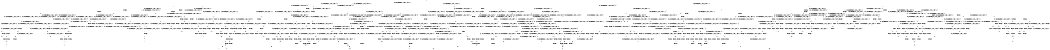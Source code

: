 digraph BCG {
size = "7, 10.5";
center = TRUE;
node [shape = circle];
0 [peripheries = 2];
0 -> 1 [label = "EX !0 !ATOMIC_EXCH_BRANCH (1, +1, TRUE, +0, 3, TRUE) !{0, 1, 2}"];
0 -> 2 [label = "EX !2 !ATOMIC_EXCH_BRANCH (1, +0, TRUE, +0, 1, TRUE) !{0, 1, 2}"];
0 -> 3 [label = "EX !1 !ATOMIC_EXCH_BRANCH (1, +1, TRUE, +1, 1, FALSE) !{0, 1, 2}"];
0 -> 4 [label = "EX !0 !ATOMIC_EXCH_BRANCH (1, +1, TRUE, +0, 3, TRUE) !{0, 1, 2}"];
1 -> 5 [label = "EX !2 !ATOMIC_EXCH_BRANCH (1, +0, TRUE, +0, 1, FALSE) !{0, 1, 2}"];
1 -> 6 [label = "EX !1 !ATOMIC_EXCH_BRANCH (1, +1, TRUE, +1, 1, TRUE) !{0, 1, 2}"];
1 -> 7 [label = "TERMINATE !0"];
2 -> 2 [label = "EX !2 !ATOMIC_EXCH_BRANCH (1, +0, TRUE, +0, 1, TRUE) !{0, 1, 2}"];
2 -> 8 [label = "EX !0 !ATOMIC_EXCH_BRANCH (1, +1, TRUE, +0, 3, TRUE) !{0, 1, 2}"];
2 -> 9 [label = "EX !1 !ATOMIC_EXCH_BRANCH (1, +1, TRUE, +1, 1, FALSE) !{0, 1, 2}"];
2 -> 10 [label = "EX !0 !ATOMIC_EXCH_BRANCH (1, +1, TRUE, +0, 3, TRUE) !{0, 1, 2}"];
3 -> 11 [label = "EX !0 !ATOMIC_EXCH_BRANCH (1, +1, TRUE, +0, 3, FALSE) !{0, 1, 2}"];
3 -> 12 [label = "EX !2 !ATOMIC_EXCH_BRANCH (1, +0, TRUE, +0, 1, FALSE) !{0, 1, 2}"];
3 -> 13 [label = "TERMINATE !1"];
3 -> 14 [label = "EX !0 !ATOMIC_EXCH_BRANCH (1, +1, TRUE, +0, 3, FALSE) !{0, 1, 2}"];
4 -> 15 [label = "EX !1 !ATOMIC_EXCH_BRANCH (1, +1, TRUE, +1, 1, TRUE) !{0, 1, 2}"];
4 -> 16 [label = "EX !2 !ATOMIC_EXCH_BRANCH (1, +0, TRUE, +0, 1, FALSE) !{0, 1, 2}"];
4 -> 17 [label = "EX !1 !ATOMIC_EXCH_BRANCH (1, +1, TRUE, +1, 1, TRUE) !{0, 1, 2}"];
4 -> 18 [label = "TERMINATE !0"];
5 -> 19 [label = "EX !1 !ATOMIC_EXCH_BRANCH (1, +1, TRUE, +1, 1, FALSE) !{0, 1, 2}"];
5 -> 20 [label = "TERMINATE !0"];
5 -> 21 [label = "TERMINATE !2"];
6 -> 6 [label = "EX !1 !ATOMIC_EXCH_BRANCH (1, +1, TRUE, +1, 1, TRUE) !{0, 1, 2}"];
6 -> 22 [label = "EX !2 !ATOMIC_EXCH_BRANCH (1, +0, TRUE, +0, 1, FALSE) !{0, 1, 2}"];
6 -> 23 [label = "TERMINATE !0"];
7 -> 24 [label = "EX !2 !ATOMIC_EXCH_BRANCH (1, +0, TRUE, +0, 1, FALSE) !{1, 2}"];
7 -> 25 [label = "EX !1 !ATOMIC_EXCH_BRANCH (1, +1, TRUE, +1, 1, TRUE) !{1, 2}"];
7 -> 26 [label = "EX !1 !ATOMIC_EXCH_BRANCH (1, +1, TRUE, +1, 1, TRUE) !{1, 2}"];
8 -> 5 [label = "EX !2 !ATOMIC_EXCH_BRANCH (1, +0, TRUE, +0, 1, FALSE) !{0, 1, 2}"];
8 -> 27 [label = "EX !1 !ATOMIC_EXCH_BRANCH (1, +1, TRUE, +1, 1, TRUE) !{0, 1, 2}"];
8 -> 28 [label = "TERMINATE !0"];
9 -> 12 [label = "EX !2 !ATOMIC_EXCH_BRANCH (1, +0, TRUE, +0, 1, FALSE) !{0, 1, 2}"];
9 -> 29 [label = "EX !0 !ATOMIC_EXCH_BRANCH (1, +1, TRUE, +0, 3, FALSE) !{0, 1, 2}"];
9 -> 30 [label = "TERMINATE !1"];
9 -> 31 [label = "EX !0 !ATOMIC_EXCH_BRANCH (1, +1, TRUE, +0, 3, FALSE) !{0, 1, 2}"];
10 -> 32 [label = "EX !1 !ATOMIC_EXCH_BRANCH (1, +1, TRUE, +1, 1, TRUE) !{0, 1, 2}"];
10 -> 16 [label = "EX !2 !ATOMIC_EXCH_BRANCH (1, +0, TRUE, +0, 1, FALSE) !{0, 1, 2}"];
10 -> 33 [label = "EX !1 !ATOMIC_EXCH_BRANCH (1, +1, TRUE, +1, 1, TRUE) !{0, 1, 2}"];
10 -> 34 [label = "TERMINATE !0"];
11 -> 35 [label = "EX !0 !ATOMIC_EXCH_BRANCH (1, +0, TRUE, +1, 1, TRUE) !{0, 1, 2}"];
11 -> 36 [label = "EX !2 !ATOMIC_EXCH_BRANCH (1, +0, TRUE, +0, 1, FALSE) !{0, 1, 2}"];
11 -> 37 [label = "TERMINATE !1"];
11 -> 38 [label = "EX !0 !ATOMIC_EXCH_BRANCH (1, +0, TRUE, +1, 1, TRUE) !{0, 1, 2}"];
12 -> 19 [label = "EX !0 !ATOMIC_EXCH_BRANCH (1, +1, TRUE, +0, 3, TRUE) !{0, 1, 2}"];
12 -> 39 [label = "TERMINATE !2"];
12 -> 40 [label = "TERMINATE !1"];
12 -> 41 [label = "EX !0 !ATOMIC_EXCH_BRANCH (1, +1, TRUE, +0, 3, TRUE) !{0, 1, 2}"];
13 -> 42 [label = "EX !0 !ATOMIC_EXCH_BRANCH (1, +1, TRUE, +0, 3, FALSE) !{0, 2}"];
13 -> 43 [label = "EX !2 !ATOMIC_EXCH_BRANCH (1, +0, TRUE, +0, 1, FALSE) !{0, 2}"];
13 -> 44 [label = "EX !0 !ATOMIC_EXCH_BRANCH (1, +1, TRUE, +0, 3, FALSE) !{0, 2}"];
14 -> 38 [label = "EX !0 !ATOMIC_EXCH_BRANCH (1, +0, TRUE, +1, 1, TRUE) !{0, 1, 2}"];
14 -> 45 [label = "EX !2 !ATOMIC_EXCH_BRANCH (1, +0, TRUE, +0, 1, FALSE) !{0, 1, 2}"];
14 -> 46 [label = "TERMINATE !1"];
15 -> 47 [label = "EX !2 !ATOMIC_EXCH_BRANCH (1, +0, TRUE, +0, 1, FALSE) !{0, 1, 2}"];
15 -> 15 [label = "EX !1 !ATOMIC_EXCH_BRANCH (1, +1, TRUE, +1, 1, TRUE) !{0, 1, 2}"];
15 -> 48 [label = "EX !2 !ATOMIC_EXCH_BRANCH (1, +0, TRUE, +0, 1, FALSE) !{0, 1, 2}"];
15 -> 49 [label = "TERMINATE !0"];
16 -> 50 [label = "EX !1 !ATOMIC_EXCH_BRANCH (1, +1, TRUE, +1, 1, FALSE) !{0, 1, 2}"];
16 -> 41 [label = "EX !1 !ATOMIC_EXCH_BRANCH (1, +1, TRUE, +1, 1, FALSE) !{0, 1, 2}"];
16 -> 51 [label = "TERMINATE !0"];
16 -> 52 [label = "TERMINATE !2"];
17 -> 15 [label = "EX !1 !ATOMIC_EXCH_BRANCH (1, +1, TRUE, +1, 1, TRUE) !{0, 1, 2}"];
17 -> 17 [label = "EX !1 !ATOMIC_EXCH_BRANCH (1, +1, TRUE, +1, 1, TRUE) !{0, 1, 2}"];
17 -> 53 [label = "EX !2 !ATOMIC_EXCH_BRANCH (1, +0, TRUE, +0, 1, FALSE) !{0, 1, 2}"];
17 -> 54 [label = "TERMINATE !0"];
18 -> 55 [label = "EX !2 !ATOMIC_EXCH_BRANCH (1, +0, TRUE, +0, 1, FALSE) !{1, 2}"];
18 -> 56 [label = "EX !1 !ATOMIC_EXCH_BRANCH (1, +1, TRUE, +1, 1, TRUE) !{1, 2}"];
19 -> 57 [label = "TERMINATE !0"];
19 -> 58 [label = "TERMINATE !2"];
19 -> 59 [label = "TERMINATE !1"];
20 -> 60 [label = "EX !1 !ATOMIC_EXCH_BRANCH (1, +1, TRUE, +1, 1, FALSE) !{1, 2}"];
20 -> 61 [label = "TERMINATE !2"];
20 -> 62 [label = "EX !1 !ATOMIC_EXCH_BRANCH (1, +1, TRUE, +1, 1, FALSE) !{1, 2}"];
21 -> 63 [label = "EX !1 !ATOMIC_EXCH_BRANCH (1, +1, TRUE, +1, 1, FALSE) !{0, 1}"];
21 -> 61 [label = "TERMINATE !0"];
22 -> 19 [label = "EX !1 !ATOMIC_EXCH_BRANCH (1, +1, TRUE, +1, 1, FALSE) !{0, 1, 2}"];
22 -> 64 [label = "TERMINATE !0"];
22 -> 65 [label = "TERMINATE !2"];
23 -> 25 [label = "EX !1 !ATOMIC_EXCH_BRANCH (1, +1, TRUE, +1, 1, TRUE) !{1, 2}"];
23 -> 66 [label = "EX !2 !ATOMIC_EXCH_BRANCH (1, +0, TRUE, +0, 1, FALSE) !{1, 2}"];
23 -> 26 [label = "EX !1 !ATOMIC_EXCH_BRANCH (1, +1, TRUE, +1, 1, TRUE) !{1, 2}"];
24 -> 60 [label = "EX !1 !ATOMIC_EXCH_BRANCH (1, +1, TRUE, +1, 1, FALSE) !{1, 2}"];
24 -> 61 [label = "TERMINATE !2"];
24 -> 62 [label = "EX !1 !ATOMIC_EXCH_BRANCH (1, +1, TRUE, +1, 1, FALSE) !{1, 2}"];
25 -> 25 [label = "EX !1 !ATOMIC_EXCH_BRANCH (1, +1, TRUE, +1, 1, TRUE) !{1, 2}"];
25 -> 66 [label = "EX !2 !ATOMIC_EXCH_BRANCH (1, +0, TRUE, +0, 1, FALSE) !{1, 2}"];
25 -> 26 [label = "EX !1 !ATOMIC_EXCH_BRANCH (1, +1, TRUE, +1, 1, TRUE) !{1, 2}"];
26 -> 67 [label = "EX !2 !ATOMIC_EXCH_BRANCH (1, +0, TRUE, +0, 1, FALSE) !{1, 2}"];
26 -> 26 [label = "EX !1 !ATOMIC_EXCH_BRANCH (1, +1, TRUE, +1, 1, TRUE) !{1, 2}"];
26 -> 68 [label = "EX !2 !ATOMIC_EXCH_BRANCH (1, +0, TRUE, +0, 1, FALSE) !{1, 2}"];
27 -> 27 [label = "EX !1 !ATOMIC_EXCH_BRANCH (1, +1, TRUE, +1, 1, TRUE) !{0, 1, 2}"];
27 -> 22 [label = "EX !2 !ATOMIC_EXCH_BRANCH (1, +0, TRUE, +0, 1, FALSE) !{0, 1, 2}"];
27 -> 69 [label = "TERMINATE !0"];
28 -> 24 [label = "EX !2 !ATOMIC_EXCH_BRANCH (1, +0, TRUE, +0, 1, FALSE) !{1, 2}"];
28 -> 70 [label = "EX !1 !ATOMIC_EXCH_BRANCH (1, +1, TRUE, +1, 1, TRUE) !{1, 2}"];
28 -> 71 [label = "EX !1 !ATOMIC_EXCH_BRANCH (1, +1, TRUE, +1, 1, TRUE) !{1, 2}"];
29 -> 72 [label = "EX !0 !ATOMIC_EXCH_BRANCH (1, +0, TRUE, +1, 1, TRUE) !{0, 1, 2}"];
29 -> 36 [label = "EX !2 !ATOMIC_EXCH_BRANCH (1, +0, TRUE, +0, 1, FALSE) !{0, 1, 2}"];
29 -> 73 [label = "TERMINATE !1"];
29 -> 74 [label = "EX !0 !ATOMIC_EXCH_BRANCH (1, +0, TRUE, +1, 1, TRUE) !{0, 1, 2}"];
30 -> 43 [label = "EX !2 !ATOMIC_EXCH_BRANCH (1, +0, TRUE, +0, 1, FALSE) !{0, 2}"];
30 -> 75 [label = "EX !0 !ATOMIC_EXCH_BRANCH (1, +1, TRUE, +0, 3, FALSE) !{0, 2}"];
30 -> 76 [label = "EX !0 !ATOMIC_EXCH_BRANCH (1, +1, TRUE, +0, 3, FALSE) !{0, 2}"];
31 -> 74 [label = "EX !0 !ATOMIC_EXCH_BRANCH (1, +0, TRUE, +1, 1, TRUE) !{0, 1, 2}"];
31 -> 45 [label = "EX !2 !ATOMIC_EXCH_BRANCH (1, +0, TRUE, +0, 1, FALSE) !{0, 1, 2}"];
31 -> 77 [label = "TERMINATE !1"];
32 -> 47 [label = "EX !2 !ATOMIC_EXCH_BRANCH (1, +0, TRUE, +0, 1, FALSE) !{0, 1, 2}"];
32 -> 32 [label = "EX !1 !ATOMIC_EXCH_BRANCH (1, +1, TRUE, +1, 1, TRUE) !{0, 1, 2}"];
32 -> 48 [label = "EX !2 !ATOMIC_EXCH_BRANCH (1, +0, TRUE, +0, 1, FALSE) !{0, 1, 2}"];
32 -> 78 [label = "TERMINATE !0"];
33 -> 32 [label = "EX !1 !ATOMIC_EXCH_BRANCH (1, +1, TRUE, +1, 1, TRUE) !{0, 1, 2}"];
33 -> 33 [label = "EX !1 !ATOMIC_EXCH_BRANCH (1, +1, TRUE, +1, 1, TRUE) !{0, 1, 2}"];
33 -> 53 [label = "EX !2 !ATOMIC_EXCH_BRANCH (1, +0, TRUE, +0, 1, FALSE) !{0, 1, 2}"];
33 -> 79 [label = "TERMINATE !0"];
34 -> 55 [label = "EX !2 !ATOMIC_EXCH_BRANCH (1, +0, TRUE, +0, 1, FALSE) !{1, 2}"];
34 -> 80 [label = "EX !1 !ATOMIC_EXCH_BRANCH (1, +1, TRUE, +1, 1, TRUE) !{1, 2}"];
35 -> 81 [label = "EX !0 !ATOMIC_EXCH_BRANCH (1, +1, TRUE, +0, 3, TRUE) !{0, 1, 2}"];
35 -> 82 [label = "EX !2 !ATOMIC_EXCH_BRANCH (1, +0, TRUE, +0, 1, TRUE) !{0, 1, 2}"];
35 -> 83 [label = "TERMINATE !1"];
35 -> 84 [label = "EX !0 !ATOMIC_EXCH_BRANCH (1, +1, TRUE, +0, 3, TRUE) !{0, 1, 2}"];
36 -> 85 [label = "EX !0 !ATOMIC_EXCH_BRANCH (1, +0, TRUE, +1, 1, FALSE) !{0, 1, 2}"];
36 -> 86 [label = "TERMINATE !2"];
36 -> 87 [label = "TERMINATE !1"];
36 -> 88 [label = "EX !0 !ATOMIC_EXCH_BRANCH (1, +0, TRUE, +1, 1, FALSE) !{0, 1, 2}"];
37 -> 89 [label = "EX !0 !ATOMIC_EXCH_BRANCH (1, +0, TRUE, +1, 1, TRUE) !{0, 2}"];
37 -> 90 [label = "EX !2 !ATOMIC_EXCH_BRANCH (1, +0, TRUE, +0, 1, FALSE) !{0, 2}"];
37 -> 91 [label = "EX !0 !ATOMIC_EXCH_BRANCH (1, +0, TRUE, +1, 1, TRUE) !{0, 2}"];
38 -> 84 [label = "EX !0 !ATOMIC_EXCH_BRANCH (1, +1, TRUE, +0, 3, TRUE) !{0, 1, 2}"];
38 -> 92 [label = "EX !2 !ATOMIC_EXCH_BRANCH (1, +0, TRUE, +0, 1, TRUE) !{0, 1, 2}"];
38 -> 93 [label = "TERMINATE !1"];
39 -> 63 [label = "EX !0 !ATOMIC_EXCH_BRANCH (1, +1, TRUE, +0, 3, TRUE) !{0, 1}"];
39 -> 94 [label = "TERMINATE !1"];
39 -> 95 [label = "EX !0 !ATOMIC_EXCH_BRANCH (1, +1, TRUE, +0, 3, TRUE) !{0, 1}"];
40 -> 96 [label = "EX !0 !ATOMIC_EXCH_BRANCH (1, +1, TRUE, +0, 3, TRUE) !{0, 2}"];
40 -> 94 [label = "TERMINATE !2"];
40 -> 97 [label = "EX !0 !ATOMIC_EXCH_BRANCH (1, +1, TRUE, +0, 3, TRUE) !{0, 2}"];
41 -> 98 [label = "TERMINATE !0"];
41 -> 99 [label = "TERMINATE !2"];
41 -> 100 [label = "TERMINATE !1"];
42 -> 89 [label = "EX !0 !ATOMIC_EXCH_BRANCH (1, +0, TRUE, +1, 1, TRUE) !{0, 2}"];
42 -> 90 [label = "EX !2 !ATOMIC_EXCH_BRANCH (1, +0, TRUE, +0, 1, FALSE) !{0, 2}"];
42 -> 91 [label = "EX !0 !ATOMIC_EXCH_BRANCH (1, +0, TRUE, +1, 1, TRUE) !{0, 2}"];
43 -> 96 [label = "EX !0 !ATOMIC_EXCH_BRANCH (1, +1, TRUE, +0, 3, TRUE) !{0, 2}"];
43 -> 94 [label = "TERMINATE !2"];
43 -> 97 [label = "EX !0 !ATOMIC_EXCH_BRANCH (1, +1, TRUE, +0, 3, TRUE) !{0, 2}"];
44 -> 101 [label = "EX !2 !ATOMIC_EXCH_BRANCH (1, +0, TRUE, +0, 1, FALSE) !{0, 2}"];
44 -> 91 [label = "EX !0 !ATOMIC_EXCH_BRANCH (1, +0, TRUE, +1, 1, TRUE) !{0, 2}"];
44 -> 102 [label = "EX !2 !ATOMIC_EXCH_BRANCH (1, +0, TRUE, +0, 1, FALSE) !{0, 2}"];
45 -> 88 [label = "EX !0 !ATOMIC_EXCH_BRANCH (1, +0, TRUE, +1, 1, FALSE) !{0, 1, 2}"];
45 -> 103 [label = "TERMINATE !2"];
45 -> 104 [label = "TERMINATE !1"];
46 -> 105 [label = "EX !0 !ATOMIC_EXCH_BRANCH (1, +0, TRUE, +1, 1, TRUE) !{0, 2}"];
46 -> 106 [label = "EX !2 !ATOMIC_EXCH_BRANCH (1, +0, TRUE, +0, 1, FALSE) !{0, 2}"];
47 -> 107 [label = "EX !1 !ATOMIC_EXCH_BRANCH (1, +1, TRUE, +1, 1, FALSE) !{0, 1, 2}"];
47 -> 108 [label = "TERMINATE !0"];
47 -> 109 [label = "TERMINATE !2"];
48 -> 50 [label = "EX !1 !ATOMIC_EXCH_BRANCH (1, +1, TRUE, +1, 1, FALSE) !{0, 1, 2}"];
48 -> 110 [label = "TERMINATE !0"];
48 -> 111 [label = "TERMINATE !2"];
49 -> 112 [label = "EX !1 !ATOMIC_EXCH_BRANCH (1, +1, TRUE, +1, 1, TRUE) !{1, 2}"];
49 -> 113 [label = "EX !2 !ATOMIC_EXCH_BRANCH (1, +0, TRUE, +0, 1, FALSE) !{1, 2}"];
50 -> 114 [label = "TERMINATE !0"];
50 -> 115 [label = "TERMINATE !2"];
50 -> 116 [label = "TERMINATE !1"];
51 -> 117 [label = "EX !1 !ATOMIC_EXCH_BRANCH (1, +1, TRUE, +1, 1, FALSE) !{1, 2}"];
51 -> 118 [label = "TERMINATE !2"];
52 -> 119 [label = "EX !1 !ATOMIC_EXCH_BRANCH (1, +1, TRUE, +1, 1, FALSE) !{0, 1}"];
52 -> 118 [label = "TERMINATE !0"];
53 -> 50 [label = "EX !1 !ATOMIC_EXCH_BRANCH (1, +1, TRUE, +1, 1, FALSE) !{0, 1, 2}"];
53 -> 41 [label = "EX !1 !ATOMIC_EXCH_BRANCH (1, +1, TRUE, +1, 1, FALSE) !{0, 1, 2}"];
53 -> 120 [label = "TERMINATE !0"];
53 -> 121 [label = "TERMINATE !2"];
54 -> 56 [label = "EX !1 !ATOMIC_EXCH_BRANCH (1, +1, TRUE, +1, 1, TRUE) !{1, 2}"];
54 -> 122 [label = "EX !2 !ATOMIC_EXCH_BRANCH (1, +0, TRUE, +0, 1, FALSE) !{1, 2}"];
55 -> 117 [label = "EX !1 !ATOMIC_EXCH_BRANCH (1, +1, TRUE, +1, 1, FALSE) !{1, 2}"];
55 -> 118 [label = "TERMINATE !2"];
56 -> 56 [label = "EX !1 !ATOMIC_EXCH_BRANCH (1, +1, TRUE, +1, 1, TRUE) !{1, 2}"];
56 -> 122 [label = "EX !2 !ATOMIC_EXCH_BRANCH (1, +0, TRUE, +0, 1, FALSE) !{1, 2}"];
57 -> 123 [label = "TERMINATE !2"];
57 -> 124 [label = "TERMINATE !1"];
58 -> 123 [label = "TERMINATE !0"];
58 -> 125 [label = "TERMINATE !1"];
59 -> 124 [label = "TERMINATE !0"];
59 -> 125 [label = "TERMINATE !2"];
60 -> 123 [label = "TERMINATE !2"];
60 -> 124 [label = "TERMINATE !1"];
61 -> 126 [label = "EX !1 !ATOMIC_EXCH_BRANCH (1, +1, TRUE, +1, 1, FALSE) !{1}"];
61 -> 127 [label = "EX !1 !ATOMIC_EXCH_BRANCH (1, +1, TRUE, +1, 1, FALSE) !{1}"];
62 -> 128 [label = "TERMINATE !2"];
62 -> 129 [label = "TERMINATE !1"];
63 -> 123 [label = "TERMINATE !0"];
63 -> 125 [label = "TERMINATE !1"];
64 -> 60 [label = "EX !1 !ATOMIC_EXCH_BRANCH (1, +1, TRUE, +1, 1, FALSE) !{1, 2}"];
64 -> 130 [label = "TERMINATE !2"];
64 -> 62 [label = "EX !1 !ATOMIC_EXCH_BRANCH (1, +1, TRUE, +1, 1, FALSE) !{1, 2}"];
65 -> 63 [label = "EX !1 !ATOMIC_EXCH_BRANCH (1, +1, TRUE, +1, 1, FALSE) !{0, 1}"];
65 -> 130 [label = "TERMINATE !0"];
66 -> 60 [label = "EX !1 !ATOMIC_EXCH_BRANCH (1, +1, TRUE, +1, 1, FALSE) !{1, 2}"];
66 -> 130 [label = "TERMINATE !2"];
66 -> 62 [label = "EX !1 !ATOMIC_EXCH_BRANCH (1, +1, TRUE, +1, 1, FALSE) !{1, 2}"];
67 -> 131 [label = "EX !1 !ATOMIC_EXCH_BRANCH (1, +1, TRUE, +1, 1, FALSE) !{1, 2}"];
67 -> 132 [label = "TERMINATE !2"];
67 -> 62 [label = "EX !1 !ATOMIC_EXCH_BRANCH (1, +1, TRUE, +1, 1, FALSE) !{1, 2}"];
68 -> 62 [label = "EX !1 !ATOMIC_EXCH_BRANCH (1, +1, TRUE, +1, 1, FALSE) !{1, 2}"];
68 -> 133 [label = "TERMINATE !2"];
69 -> 70 [label = "EX !1 !ATOMIC_EXCH_BRANCH (1, +1, TRUE, +1, 1, TRUE) !{1, 2}"];
69 -> 66 [label = "EX !2 !ATOMIC_EXCH_BRANCH (1, +0, TRUE, +0, 1, FALSE) !{1, 2}"];
69 -> 71 [label = "EX !1 !ATOMIC_EXCH_BRANCH (1, +1, TRUE, +1, 1, TRUE) !{1, 2}"];
70 -> 70 [label = "EX !1 !ATOMIC_EXCH_BRANCH (1, +1, TRUE, +1, 1, TRUE) !{1, 2}"];
70 -> 66 [label = "EX !2 !ATOMIC_EXCH_BRANCH (1, +0, TRUE, +0, 1, FALSE) !{1, 2}"];
70 -> 71 [label = "EX !1 !ATOMIC_EXCH_BRANCH (1, +1, TRUE, +1, 1, TRUE) !{1, 2}"];
71 -> 67 [label = "EX !2 !ATOMIC_EXCH_BRANCH (1, +0, TRUE, +0, 1, FALSE) !{1, 2}"];
71 -> 71 [label = "EX !1 !ATOMIC_EXCH_BRANCH (1, +1, TRUE, +1, 1, TRUE) !{1, 2}"];
71 -> 68 [label = "EX !2 !ATOMIC_EXCH_BRANCH (1, +0, TRUE, +0, 1, FALSE) !{1, 2}"];
72 -> 134 [label = "EX !0 !ATOMIC_EXCH_BRANCH (1, +1, TRUE, +0, 3, TRUE) !{0, 1, 2}"];
72 -> 82 [label = "EX !2 !ATOMIC_EXCH_BRANCH (1, +0, TRUE, +0, 1, TRUE) !{0, 1, 2}"];
72 -> 135 [label = "TERMINATE !1"];
72 -> 136 [label = "EX !0 !ATOMIC_EXCH_BRANCH (1, +1, TRUE, +0, 3, TRUE) !{0, 1, 2}"];
73 -> 137 [label = "EX !0 !ATOMIC_EXCH_BRANCH (1, +0, TRUE, +1, 1, TRUE) !{0, 2}"];
73 -> 90 [label = "EX !2 !ATOMIC_EXCH_BRANCH (1, +0, TRUE, +0, 1, FALSE) !{0, 2}"];
73 -> 138 [label = "EX !0 !ATOMIC_EXCH_BRANCH (1, +0, TRUE, +1, 1, TRUE) !{0, 2}"];
74 -> 136 [label = "EX !0 !ATOMIC_EXCH_BRANCH (1, +1, TRUE, +0, 3, TRUE) !{0, 1, 2}"];
74 -> 92 [label = "EX !2 !ATOMIC_EXCH_BRANCH (1, +0, TRUE, +0, 1, TRUE) !{0, 1, 2}"];
74 -> 139 [label = "TERMINATE !1"];
75 -> 137 [label = "EX !0 !ATOMIC_EXCH_BRANCH (1, +0, TRUE, +1, 1, TRUE) !{0, 2}"];
75 -> 90 [label = "EX !2 !ATOMIC_EXCH_BRANCH (1, +0, TRUE, +0, 1, FALSE) !{0, 2}"];
75 -> 138 [label = "EX !0 !ATOMIC_EXCH_BRANCH (1, +0, TRUE, +1, 1, TRUE) !{0, 2}"];
76 -> 101 [label = "EX !2 !ATOMIC_EXCH_BRANCH (1, +0, TRUE, +0, 1, FALSE) !{0, 2}"];
76 -> 138 [label = "EX !0 !ATOMIC_EXCH_BRANCH (1, +0, TRUE, +1, 1, TRUE) !{0, 2}"];
76 -> 102 [label = "EX !2 !ATOMIC_EXCH_BRANCH (1, +0, TRUE, +0, 1, FALSE) !{0, 2}"];
77 -> 140 [label = "EX !0 !ATOMIC_EXCH_BRANCH (1, +0, TRUE, +1, 1, TRUE) !{0, 2}"];
77 -> 106 [label = "EX !2 !ATOMIC_EXCH_BRANCH (1, +0, TRUE, +0, 1, FALSE) !{0, 2}"];
78 -> 141 [label = "EX !1 !ATOMIC_EXCH_BRANCH (1, +1, TRUE, +1, 1, TRUE) !{1, 2}"];
78 -> 113 [label = "EX !2 !ATOMIC_EXCH_BRANCH (1, +0, TRUE, +0, 1, FALSE) !{1, 2}"];
79 -> 80 [label = "EX !1 !ATOMIC_EXCH_BRANCH (1, +1, TRUE, +1, 1, TRUE) !{1, 2}"];
79 -> 122 [label = "EX !2 !ATOMIC_EXCH_BRANCH (1, +0, TRUE, +0, 1, FALSE) !{1, 2}"];
80 -> 80 [label = "EX !1 !ATOMIC_EXCH_BRANCH (1, +1, TRUE, +1, 1, TRUE) !{1, 2}"];
80 -> 122 [label = "EX !2 !ATOMIC_EXCH_BRANCH (1, +0, TRUE, +0, 1, FALSE) !{1, 2}"];
81 -> 142 [label = "EX !2 !ATOMIC_EXCH_BRANCH (1, +0, TRUE, +0, 1, FALSE) !{0, 1, 2}"];
81 -> 143 [label = "TERMINATE !0"];
81 -> 144 [label = "TERMINATE !1"];
82 -> 134 [label = "EX !0 !ATOMIC_EXCH_BRANCH (1, +1, TRUE, +0, 3, TRUE) !{0, 1, 2}"];
82 -> 82 [label = "EX !2 !ATOMIC_EXCH_BRANCH (1, +0, TRUE, +0, 1, TRUE) !{0, 1, 2}"];
82 -> 135 [label = "TERMINATE !1"];
82 -> 136 [label = "EX !0 !ATOMIC_EXCH_BRANCH (1, +1, TRUE, +0, 3, TRUE) !{0, 1, 2}"];
83 -> 145 [label = "EX !0 !ATOMIC_EXCH_BRANCH (1, +1, TRUE, +0, 3, TRUE) !{0, 2}"];
83 -> 146 [label = "EX !2 !ATOMIC_EXCH_BRANCH (1, +0, TRUE, +0, 1, TRUE) !{0, 2}"];
83 -> 147 [label = "EX !0 !ATOMIC_EXCH_BRANCH (1, +1, TRUE, +0, 3, TRUE) !{0, 2}"];
84 -> 148 [label = "EX !2 !ATOMIC_EXCH_BRANCH (1, +0, TRUE, +0, 1, FALSE) !{0, 1, 2}"];
84 -> 149 [label = "TERMINATE !0"];
84 -> 150 [label = "TERMINATE !1"];
85 -> 151 [label = "TERMINATE !0"];
85 -> 152 [label = "TERMINATE !2"];
85 -> 153 [label = "TERMINATE !1"];
86 -> 154 [label = "EX !0 !ATOMIC_EXCH_BRANCH (1, +0, TRUE, +1, 1, FALSE) !{0, 1}"];
86 -> 155 [label = "TERMINATE !1"];
86 -> 156 [label = "EX !0 !ATOMIC_EXCH_BRANCH (1, +0, TRUE, +1, 1, FALSE) !{0, 1}"];
87 -> 157 [label = "EX !0 !ATOMIC_EXCH_BRANCH (1, +0, TRUE, +1, 1, FALSE) !{0, 2}"];
87 -> 155 [label = "TERMINATE !2"];
87 -> 158 [label = "EX !0 !ATOMIC_EXCH_BRANCH (1, +0, TRUE, +1, 1, FALSE) !{0, 2}"];
88 -> 159 [label = "TERMINATE !0"];
88 -> 160 [label = "TERMINATE !2"];
88 -> 161 [label = "TERMINATE !1"];
89 -> 145 [label = "EX !0 !ATOMIC_EXCH_BRANCH (1, +1, TRUE, +0, 3, TRUE) !{0, 2}"];
89 -> 146 [label = "EX !2 !ATOMIC_EXCH_BRANCH (1, +0, TRUE, +0, 1, TRUE) !{0, 2}"];
89 -> 147 [label = "EX !0 !ATOMIC_EXCH_BRANCH (1, +1, TRUE, +0, 3, TRUE) !{0, 2}"];
90 -> 157 [label = "EX !0 !ATOMIC_EXCH_BRANCH (1, +0, TRUE, +1, 1, FALSE) !{0, 2}"];
90 -> 155 [label = "TERMINATE !2"];
90 -> 158 [label = "EX !0 !ATOMIC_EXCH_BRANCH (1, +0, TRUE, +1, 1, FALSE) !{0, 2}"];
91 -> 162 [label = "EX !2 !ATOMIC_EXCH_BRANCH (1, +0, TRUE, +0, 1, TRUE) !{0, 2}"];
91 -> 147 [label = "EX !0 !ATOMIC_EXCH_BRANCH (1, +1, TRUE, +0, 3, TRUE) !{0, 2}"];
91 -> 163 [label = "EX !2 !ATOMIC_EXCH_BRANCH (1, +0, TRUE, +0, 1, TRUE) !{0, 2}"];
92 -> 136 [label = "EX !0 !ATOMIC_EXCH_BRANCH (1, +1, TRUE, +0, 3, TRUE) !{0, 1, 2}"];
92 -> 92 [label = "EX !2 !ATOMIC_EXCH_BRANCH (1, +0, TRUE, +0, 1, TRUE) !{0, 1, 2}"];
92 -> 139 [label = "TERMINATE !1"];
93 -> 164 [label = "EX !0 !ATOMIC_EXCH_BRANCH (1, +1, TRUE, +0, 3, TRUE) !{0, 2}"];
93 -> 165 [label = "EX !2 !ATOMIC_EXCH_BRANCH (1, +0, TRUE, +0, 1, TRUE) !{0, 2}"];
94 -> 166 [label = "EX !0 !ATOMIC_EXCH_BRANCH (1, +1, TRUE, +0, 3, TRUE) !{0}"];
94 -> 167 [label = "EX !0 !ATOMIC_EXCH_BRANCH (1, +1, TRUE, +0, 3, TRUE) !{0}"];
95 -> 168 [label = "TERMINATE !0"];
95 -> 169 [label = "TERMINATE !1"];
96 -> 124 [label = "TERMINATE !0"];
96 -> 125 [label = "TERMINATE !2"];
97 -> 170 [label = "TERMINATE !0"];
97 -> 171 [label = "TERMINATE !2"];
98 -> 172 [label = "TERMINATE !2"];
98 -> 173 [label = "TERMINATE !1"];
99 -> 172 [label = "TERMINATE !0"];
99 -> 174 [label = "TERMINATE !1"];
100 -> 173 [label = "TERMINATE !0"];
100 -> 174 [label = "TERMINATE !2"];
101 -> 175 [label = "EX !0 !ATOMIC_EXCH_BRANCH (1, +0, TRUE, +1, 1, FALSE) !{0, 2}"];
101 -> 176 [label = "TERMINATE !2"];
101 -> 158 [label = "EX !0 !ATOMIC_EXCH_BRANCH (1, +0, TRUE, +1, 1, FALSE) !{0, 2}"];
102 -> 158 [label = "EX !0 !ATOMIC_EXCH_BRANCH (1, +0, TRUE, +1, 1, FALSE) !{0, 2}"];
102 -> 177 [label = "TERMINATE !2"];
103 -> 178 [label = "EX !0 !ATOMIC_EXCH_BRANCH (1, +0, TRUE, +1, 1, FALSE) !{0, 1}"];
103 -> 179 [label = "TERMINATE !1"];
104 -> 180 [label = "EX !0 !ATOMIC_EXCH_BRANCH (1, +0, TRUE, +1, 1, FALSE) !{0, 2}"];
104 -> 179 [label = "TERMINATE !2"];
105 -> 164 [label = "EX !0 !ATOMIC_EXCH_BRANCH (1, +1, TRUE, +0, 3, TRUE) !{0, 2}"];
105 -> 165 [label = "EX !2 !ATOMIC_EXCH_BRANCH (1, +0, TRUE, +0, 1, TRUE) !{0, 2}"];
106 -> 180 [label = "EX !0 !ATOMIC_EXCH_BRANCH (1, +0, TRUE, +1, 1, FALSE) !{0, 2}"];
106 -> 179 [label = "TERMINATE !2"];
107 -> 181 [label = "TERMINATE !0"];
107 -> 182 [label = "TERMINATE !2"];
107 -> 183 [label = "TERMINATE !1"];
108 -> 184 [label = "EX !1 !ATOMIC_EXCH_BRANCH (1, +1, TRUE, +1, 1, FALSE) !{1, 2}"];
108 -> 185 [label = "TERMINATE !2"];
109 -> 186 [label = "EX !1 !ATOMIC_EXCH_BRANCH (1, +1, TRUE, +1, 1, FALSE) !{0, 1}"];
109 -> 185 [label = "TERMINATE !0"];
110 -> 187 [label = "EX !1 !ATOMIC_EXCH_BRANCH (1, +1, TRUE, +1, 1, FALSE) !{1, 2}"];
110 -> 188 [label = "TERMINATE !2"];
111 -> 189 [label = "EX !1 !ATOMIC_EXCH_BRANCH (1, +1, TRUE, +1, 1, FALSE) !{0, 1}"];
111 -> 188 [label = "TERMINATE !0"];
112 -> 112 [label = "EX !1 !ATOMIC_EXCH_BRANCH (1, +1, TRUE, +1, 1, TRUE) !{1, 2}"];
112 -> 113 [label = "EX !2 !ATOMIC_EXCH_BRANCH (1, +0, TRUE, +0, 1, FALSE) !{1, 2}"];
113 -> 187 [label = "EX !1 !ATOMIC_EXCH_BRANCH (1, +1, TRUE, +1, 1, FALSE) !{1, 2}"];
113 -> 188 [label = "TERMINATE !2"];
114 -> 190 [label = "TERMINATE !2"];
114 -> 191 [label = "TERMINATE !1"];
115 -> 190 [label = "TERMINATE !0"];
115 -> 192 [label = "TERMINATE !1"];
116 -> 191 [label = "TERMINATE !0"];
116 -> 192 [label = "TERMINATE !2"];
117 -> 172 [label = "TERMINATE !2"];
117 -> 173 [label = "TERMINATE !1"];
118 -> 193 [label = "EX !1 !ATOMIC_EXCH_BRANCH (1, +1, TRUE, +1, 1, FALSE) !{1}"];
119 -> 172 [label = "TERMINATE !0"];
119 -> 174 [label = "TERMINATE !1"];
120 -> 117 [label = "EX !1 !ATOMIC_EXCH_BRANCH (1, +1, TRUE, +1, 1, FALSE) !{1, 2}"];
120 -> 194 [label = "TERMINATE !2"];
121 -> 119 [label = "EX !1 !ATOMIC_EXCH_BRANCH (1, +1, TRUE, +1, 1, FALSE) !{0, 1}"];
121 -> 194 [label = "TERMINATE !0"];
122 -> 117 [label = "EX !1 !ATOMIC_EXCH_BRANCH (1, +1, TRUE, +1, 1, FALSE) !{1, 2}"];
122 -> 194 [label = "TERMINATE !2"];
123 -> 195 [label = "TERMINATE !1"];
124 -> 195 [label = "TERMINATE !2"];
125 -> 195 [label = "TERMINATE !0"];
126 -> 195 [label = "TERMINATE !1"];
127 -> 196 [label = "TERMINATE !1"];
128 -> 197 [label = "TERMINATE !1"];
129 -> 197 [label = "TERMINATE !2"];
130 -> 126 [label = "EX !1 !ATOMIC_EXCH_BRANCH (1, +1, TRUE, +1, 1, FALSE) !{1}"];
130 -> 127 [label = "EX !1 !ATOMIC_EXCH_BRANCH (1, +1, TRUE, +1, 1, FALSE) !{1}"];
131 -> 198 [label = "TERMINATE !2"];
131 -> 199 [label = "TERMINATE !1"];
132 -> 200 [label = "EX !1 !ATOMIC_EXCH_BRANCH (1, +1, TRUE, +1, 1, FALSE) !{1}"];
133 -> 201 [label = "EX !1 !ATOMIC_EXCH_BRANCH (1, +1, TRUE, +1, 1, FALSE) !{1}"];
134 -> 142 [label = "EX !2 !ATOMIC_EXCH_BRANCH (1, +0, TRUE, +0, 1, FALSE) !{0, 1, 2}"];
134 -> 202 [label = "TERMINATE !0"];
134 -> 203 [label = "TERMINATE !1"];
135 -> 204 [label = "EX !0 !ATOMIC_EXCH_BRANCH (1, +1, TRUE, +0, 3, TRUE) !{0, 2}"];
135 -> 146 [label = "EX !2 !ATOMIC_EXCH_BRANCH (1, +0, TRUE, +0, 1, TRUE) !{0, 2}"];
135 -> 205 [label = "EX !0 !ATOMIC_EXCH_BRANCH (1, +1, TRUE, +0, 3, TRUE) !{0, 2}"];
136 -> 148 [label = "EX !2 !ATOMIC_EXCH_BRANCH (1, +0, TRUE, +0, 1, FALSE) !{0, 1, 2}"];
136 -> 206 [label = "TERMINATE !0"];
136 -> 207 [label = "TERMINATE !1"];
137 -> 204 [label = "EX !0 !ATOMIC_EXCH_BRANCH (1, +1, TRUE, +0, 3, TRUE) !{0, 2}"];
137 -> 146 [label = "EX !2 !ATOMIC_EXCH_BRANCH (1, +0, TRUE, +0, 1, TRUE) !{0, 2}"];
137 -> 205 [label = "EX !0 !ATOMIC_EXCH_BRANCH (1, +1, TRUE, +0, 3, TRUE) !{0, 2}"];
138 -> 162 [label = "EX !2 !ATOMIC_EXCH_BRANCH (1, +0, TRUE, +0, 1, TRUE) !{0, 2}"];
138 -> 205 [label = "EX !0 !ATOMIC_EXCH_BRANCH (1, +1, TRUE, +0, 3, TRUE) !{0, 2}"];
138 -> 163 [label = "EX !2 !ATOMIC_EXCH_BRANCH (1, +0, TRUE, +0, 1, TRUE) !{0, 2}"];
139 -> 208 [label = "EX !0 !ATOMIC_EXCH_BRANCH (1, +1, TRUE, +0, 3, TRUE) !{0, 2}"];
139 -> 165 [label = "EX !2 !ATOMIC_EXCH_BRANCH (1, +0, TRUE, +0, 1, TRUE) !{0, 2}"];
140 -> 208 [label = "EX !0 !ATOMIC_EXCH_BRANCH (1, +1, TRUE, +0, 3, TRUE) !{0, 2}"];
140 -> 165 [label = "EX !2 !ATOMIC_EXCH_BRANCH (1, +0, TRUE, +0, 1, TRUE) !{0, 2}"];
141 -> 141 [label = "EX !1 !ATOMIC_EXCH_BRANCH (1, +1, TRUE, +1, 1, TRUE) !{1, 2}"];
141 -> 113 [label = "EX !2 !ATOMIC_EXCH_BRANCH (1, +0, TRUE, +0, 1, FALSE) !{1, 2}"];
142 -> 151 [label = "TERMINATE !0"];
142 -> 152 [label = "TERMINATE !2"];
142 -> 153 [label = "TERMINATE !1"];
143 -> 209 [label = "EX !2 !ATOMIC_EXCH_BRANCH (1, +0, TRUE, +0, 1, FALSE) !{1, 2}"];
143 -> 210 [label = "TERMINATE !1"];
144 -> 211 [label = "EX !2 !ATOMIC_EXCH_BRANCH (1, +0, TRUE, +0, 1, FALSE) !{0, 2}"];
144 -> 210 [label = "TERMINATE !0"];
145 -> 211 [label = "EX !2 !ATOMIC_EXCH_BRANCH (1, +0, TRUE, +0, 1, FALSE) !{0, 2}"];
145 -> 210 [label = "TERMINATE !0"];
146 -> 204 [label = "EX !0 !ATOMIC_EXCH_BRANCH (1, +1, TRUE, +0, 3, TRUE) !{0, 2}"];
146 -> 146 [label = "EX !2 !ATOMIC_EXCH_BRANCH (1, +0, TRUE, +0, 1, TRUE) !{0, 2}"];
146 -> 205 [label = "EX !0 !ATOMIC_EXCH_BRANCH (1, +1, TRUE, +0, 3, TRUE) !{0, 2}"];
147 -> 212 [label = "EX !2 !ATOMIC_EXCH_BRANCH (1, +0, TRUE, +0, 1, FALSE) !{0, 2}"];
147 -> 213 [label = "EX !2 !ATOMIC_EXCH_BRANCH (1, +0, TRUE, +0, 1, FALSE) !{0, 2}"];
147 -> 214 [label = "TERMINATE !0"];
148 -> 159 [label = "TERMINATE !0"];
148 -> 160 [label = "TERMINATE !2"];
148 -> 161 [label = "TERMINATE !1"];
149 -> 215 [label = "EX !2 !ATOMIC_EXCH_BRANCH (1, +0, TRUE, +0, 1, FALSE) !{1, 2}"];
149 -> 216 [label = "TERMINATE !1"];
150 -> 217 [label = "EX !2 !ATOMIC_EXCH_BRANCH (1, +0, TRUE, +0, 1, FALSE) !{0, 2}"];
150 -> 216 [label = "TERMINATE !0"];
151 -> 218 [label = "TERMINATE !2"];
151 -> 219 [label = "TERMINATE !1"];
152 -> 218 [label = "TERMINATE !0"];
152 -> 220 [label = "TERMINATE !1"];
153 -> 219 [label = "TERMINATE !0"];
153 -> 220 [label = "TERMINATE !2"];
154 -> 218 [label = "TERMINATE !0"];
154 -> 220 [label = "TERMINATE !1"];
155 -> 221 [label = "EX !0 !ATOMIC_EXCH_BRANCH (1, +0, TRUE, +1, 1, FALSE) !{0}"];
155 -> 222 [label = "EX !0 !ATOMIC_EXCH_BRANCH (1, +0, TRUE, +1, 1, FALSE) !{0}"];
156 -> 223 [label = "TERMINATE !0"];
156 -> 224 [label = "TERMINATE !1"];
157 -> 219 [label = "TERMINATE !0"];
157 -> 220 [label = "TERMINATE !2"];
158 -> 225 [label = "TERMINATE !0"];
158 -> 226 [label = "TERMINATE !2"];
159 -> 227 [label = "TERMINATE !2"];
159 -> 228 [label = "TERMINATE !1"];
160 -> 227 [label = "TERMINATE !0"];
160 -> 229 [label = "TERMINATE !1"];
161 -> 228 [label = "TERMINATE !0"];
161 -> 229 [label = "TERMINATE !2"];
162 -> 230 [label = "EX !0 !ATOMIC_EXCH_BRANCH (1, +1, TRUE, +0, 3, TRUE) !{0, 2}"];
162 -> 162 [label = "EX !2 !ATOMIC_EXCH_BRANCH (1, +0, TRUE, +0, 1, TRUE) !{0, 2}"];
162 -> 205 [label = "EX !0 !ATOMIC_EXCH_BRANCH (1, +1, TRUE, +0, 3, TRUE) !{0, 2}"];
163 -> 162 [label = "EX !2 !ATOMIC_EXCH_BRANCH (1, +0, TRUE, +0, 1, TRUE) !{0, 2}"];
163 -> 205 [label = "EX !0 !ATOMIC_EXCH_BRANCH (1, +1, TRUE, +0, 3, TRUE) !{0, 2}"];
163 -> 163 [label = "EX !2 !ATOMIC_EXCH_BRANCH (1, +0, TRUE, +0, 1, TRUE) !{0, 2}"];
164 -> 217 [label = "EX !2 !ATOMIC_EXCH_BRANCH (1, +0, TRUE, +0, 1, FALSE) !{0, 2}"];
164 -> 216 [label = "TERMINATE !0"];
165 -> 208 [label = "EX !0 !ATOMIC_EXCH_BRANCH (1, +1, TRUE, +0, 3, TRUE) !{0, 2}"];
165 -> 165 [label = "EX !2 !ATOMIC_EXCH_BRANCH (1, +0, TRUE, +0, 1, TRUE) !{0, 2}"];
166 -> 195 [label = "TERMINATE !0"];
167 -> 231 [label = "TERMINATE !0"];
168 -> 232 [label = "TERMINATE !1"];
169 -> 232 [label = "TERMINATE !0"];
170 -> 233 [label = "TERMINATE !2"];
171 -> 233 [label = "TERMINATE !0"];
172 -> 234 [label = "TERMINATE !1"];
173 -> 234 [label = "TERMINATE !2"];
174 -> 234 [label = "TERMINATE !0"];
175 -> 235 [label = "TERMINATE !0"];
175 -> 236 [label = "TERMINATE !2"];
176 -> 237 [label = "EX !0 !ATOMIC_EXCH_BRANCH (1, +0, TRUE, +1, 1, FALSE) !{0}"];
177 -> 238 [label = "EX !0 !ATOMIC_EXCH_BRANCH (1, +0, TRUE, +1, 1, FALSE) !{0}"];
178 -> 227 [label = "TERMINATE !0"];
178 -> 229 [label = "TERMINATE !1"];
179 -> 239 [label = "EX !0 !ATOMIC_EXCH_BRANCH (1, +0, TRUE, +1, 1, FALSE) !{0}"];
180 -> 228 [label = "TERMINATE !0"];
180 -> 229 [label = "TERMINATE !2"];
181 -> 240 [label = "TERMINATE !2"];
181 -> 241 [label = "TERMINATE !1"];
182 -> 240 [label = "TERMINATE !0"];
182 -> 242 [label = "TERMINATE !1"];
183 -> 241 [label = "TERMINATE !0"];
183 -> 242 [label = "TERMINATE !2"];
184 -> 240 [label = "TERMINATE !2"];
184 -> 241 [label = "TERMINATE !1"];
185 -> 243 [label = "EX !1 !ATOMIC_EXCH_BRANCH (1, +1, TRUE, +1, 1, FALSE) !{1}"];
186 -> 240 [label = "TERMINATE !0"];
186 -> 242 [label = "TERMINATE !1"];
187 -> 190 [label = "TERMINATE !2"];
187 -> 191 [label = "TERMINATE !1"];
188 -> 244 [label = "EX !1 !ATOMIC_EXCH_BRANCH (1, +1, TRUE, +1, 1, FALSE) !{1}"];
189 -> 190 [label = "TERMINATE !0"];
189 -> 192 [label = "TERMINATE !1"];
190 -> 245 [label = "TERMINATE !1"];
191 -> 245 [label = "TERMINATE !2"];
192 -> 245 [label = "TERMINATE !0"];
193 -> 234 [label = "TERMINATE !1"];
194 -> 193 [label = "EX !1 !ATOMIC_EXCH_BRANCH (1, +1, TRUE, +1, 1, FALSE) !{1}"];
195 -> 246 [label = "exit"];
196 -> 247 [label = "exit"];
197 -> 248 [label = "exit"];
198 -> 249 [label = "TERMINATE !1"];
199 -> 249 [label = "TERMINATE !2"];
200 -> 249 [label = "TERMINATE !1"];
201 -> 197 [label = "TERMINATE !1"];
202 -> 209 [label = "EX !2 !ATOMIC_EXCH_BRANCH (1, +0, TRUE, +0, 1, FALSE) !{1, 2}"];
202 -> 250 [label = "TERMINATE !1"];
203 -> 211 [label = "EX !2 !ATOMIC_EXCH_BRANCH (1, +0, TRUE, +0, 1, FALSE) !{0, 2}"];
203 -> 250 [label = "TERMINATE !0"];
204 -> 211 [label = "EX !2 !ATOMIC_EXCH_BRANCH (1, +0, TRUE, +0, 1, FALSE) !{0, 2}"];
204 -> 250 [label = "TERMINATE !0"];
205 -> 212 [label = "EX !2 !ATOMIC_EXCH_BRANCH (1, +0, TRUE, +0, 1, FALSE) !{0, 2}"];
205 -> 213 [label = "EX !2 !ATOMIC_EXCH_BRANCH (1, +0, TRUE, +0, 1, FALSE) !{0, 2}"];
205 -> 251 [label = "TERMINATE !0"];
206 -> 215 [label = "EX !2 !ATOMIC_EXCH_BRANCH (1, +0, TRUE, +0, 1, FALSE) !{1, 2}"];
206 -> 252 [label = "TERMINATE !1"];
207 -> 217 [label = "EX !2 !ATOMIC_EXCH_BRANCH (1, +0, TRUE, +0, 1, FALSE) !{0, 2}"];
207 -> 252 [label = "TERMINATE !0"];
208 -> 217 [label = "EX !2 !ATOMIC_EXCH_BRANCH (1, +0, TRUE, +0, 1, FALSE) !{0, 2}"];
208 -> 252 [label = "TERMINATE !0"];
209 -> 218 [label = "TERMINATE !2"];
209 -> 219 [label = "TERMINATE !1"];
210 -> 253 [label = "EX !2 !ATOMIC_EXCH_BRANCH (1, +0, TRUE, +0, 1, FALSE) !{2}"];
210 -> 254 [label = "EX !2 !ATOMIC_EXCH_BRANCH (1, +0, TRUE, +0, 1, FALSE) !{2}"];
211 -> 219 [label = "TERMINATE !0"];
211 -> 220 [label = "TERMINATE !2"];
212 -> 235 [label = "TERMINATE !0"];
212 -> 236 [label = "TERMINATE !2"];
213 -> 225 [label = "TERMINATE !0"];
213 -> 226 [label = "TERMINATE !2"];
214 -> 255 [label = "EX !2 !ATOMIC_EXCH_BRANCH (1, +0, TRUE, +0, 1, FALSE) !{2}"];
215 -> 227 [label = "TERMINATE !2"];
215 -> 228 [label = "TERMINATE !1"];
216 -> 256 [label = "EX !2 !ATOMIC_EXCH_BRANCH (1, +0, TRUE, +0, 1, FALSE) !{2}"];
217 -> 228 [label = "TERMINATE !0"];
217 -> 229 [label = "TERMINATE !2"];
218 -> 257 [label = "TERMINATE !1"];
219 -> 257 [label = "TERMINATE !2"];
220 -> 257 [label = "TERMINATE !0"];
221 -> 257 [label = "TERMINATE !0"];
222 -> 258 [label = "TERMINATE !0"];
223 -> 259 [label = "TERMINATE !1"];
224 -> 259 [label = "TERMINATE !0"];
225 -> 260 [label = "TERMINATE !2"];
226 -> 260 [label = "TERMINATE !0"];
227 -> 261 [label = "TERMINATE !1"];
228 -> 261 [label = "TERMINATE !2"];
229 -> 261 [label = "TERMINATE !0"];
230 -> 212 [label = "EX !2 !ATOMIC_EXCH_BRANCH (1, +0, TRUE, +0, 1, FALSE) !{0, 2}"];
230 -> 262 [label = "TERMINATE !0"];
231 -> 263 [label = "exit"];
232 -> 264 [label = "exit"];
233 -> 265 [label = "exit"];
234 -> 266 [label = "exit"];
235 -> 267 [label = "TERMINATE !2"];
236 -> 267 [label = "TERMINATE !0"];
237 -> 267 [label = "TERMINATE !0"];
238 -> 260 [label = "TERMINATE !0"];
239 -> 261 [label = "TERMINATE !0"];
240 -> 268 [label = "TERMINATE !1"];
241 -> 268 [label = "TERMINATE !2"];
242 -> 268 [label = "TERMINATE !0"];
243 -> 268 [label = "TERMINATE !1"];
244 -> 245 [label = "TERMINATE !1"];
245 -> 269 [label = "exit"];
249 -> 270 [label = "exit"];
250 -> 253 [label = "EX !2 !ATOMIC_EXCH_BRANCH (1, +0, TRUE, +0, 1, FALSE) !{2}"];
250 -> 254 [label = "EX !2 !ATOMIC_EXCH_BRANCH (1, +0, TRUE, +0, 1, FALSE) !{2}"];
251 -> 255 [label = "EX !2 !ATOMIC_EXCH_BRANCH (1, +0, TRUE, +0, 1, FALSE) !{2}"];
252 -> 256 [label = "EX !2 !ATOMIC_EXCH_BRANCH (1, +0, TRUE, +0, 1, FALSE) !{2}"];
253 -> 257 [label = "TERMINATE !2"];
254 -> 271 [label = "TERMINATE !2"];
255 -> 260 [label = "TERMINATE !2"];
256 -> 261 [label = "TERMINATE !2"];
257 -> 246 [label = "exit"];
258 -> 263 [label = "exit"];
259 -> 264 [label = "exit"];
260 -> 265 [label = "exit"];
261 -> 266 [label = "exit"];
262 -> 272 [label = "EX !2 !ATOMIC_EXCH_BRANCH (1, +0, TRUE, +0, 1, FALSE) !{2}"];
267 -> 273 [label = "exit"];
268 -> 274 [label = "exit"];
271 -> 275 [label = "exit"];
272 -> 267 [label = "TERMINATE !2"];
}
